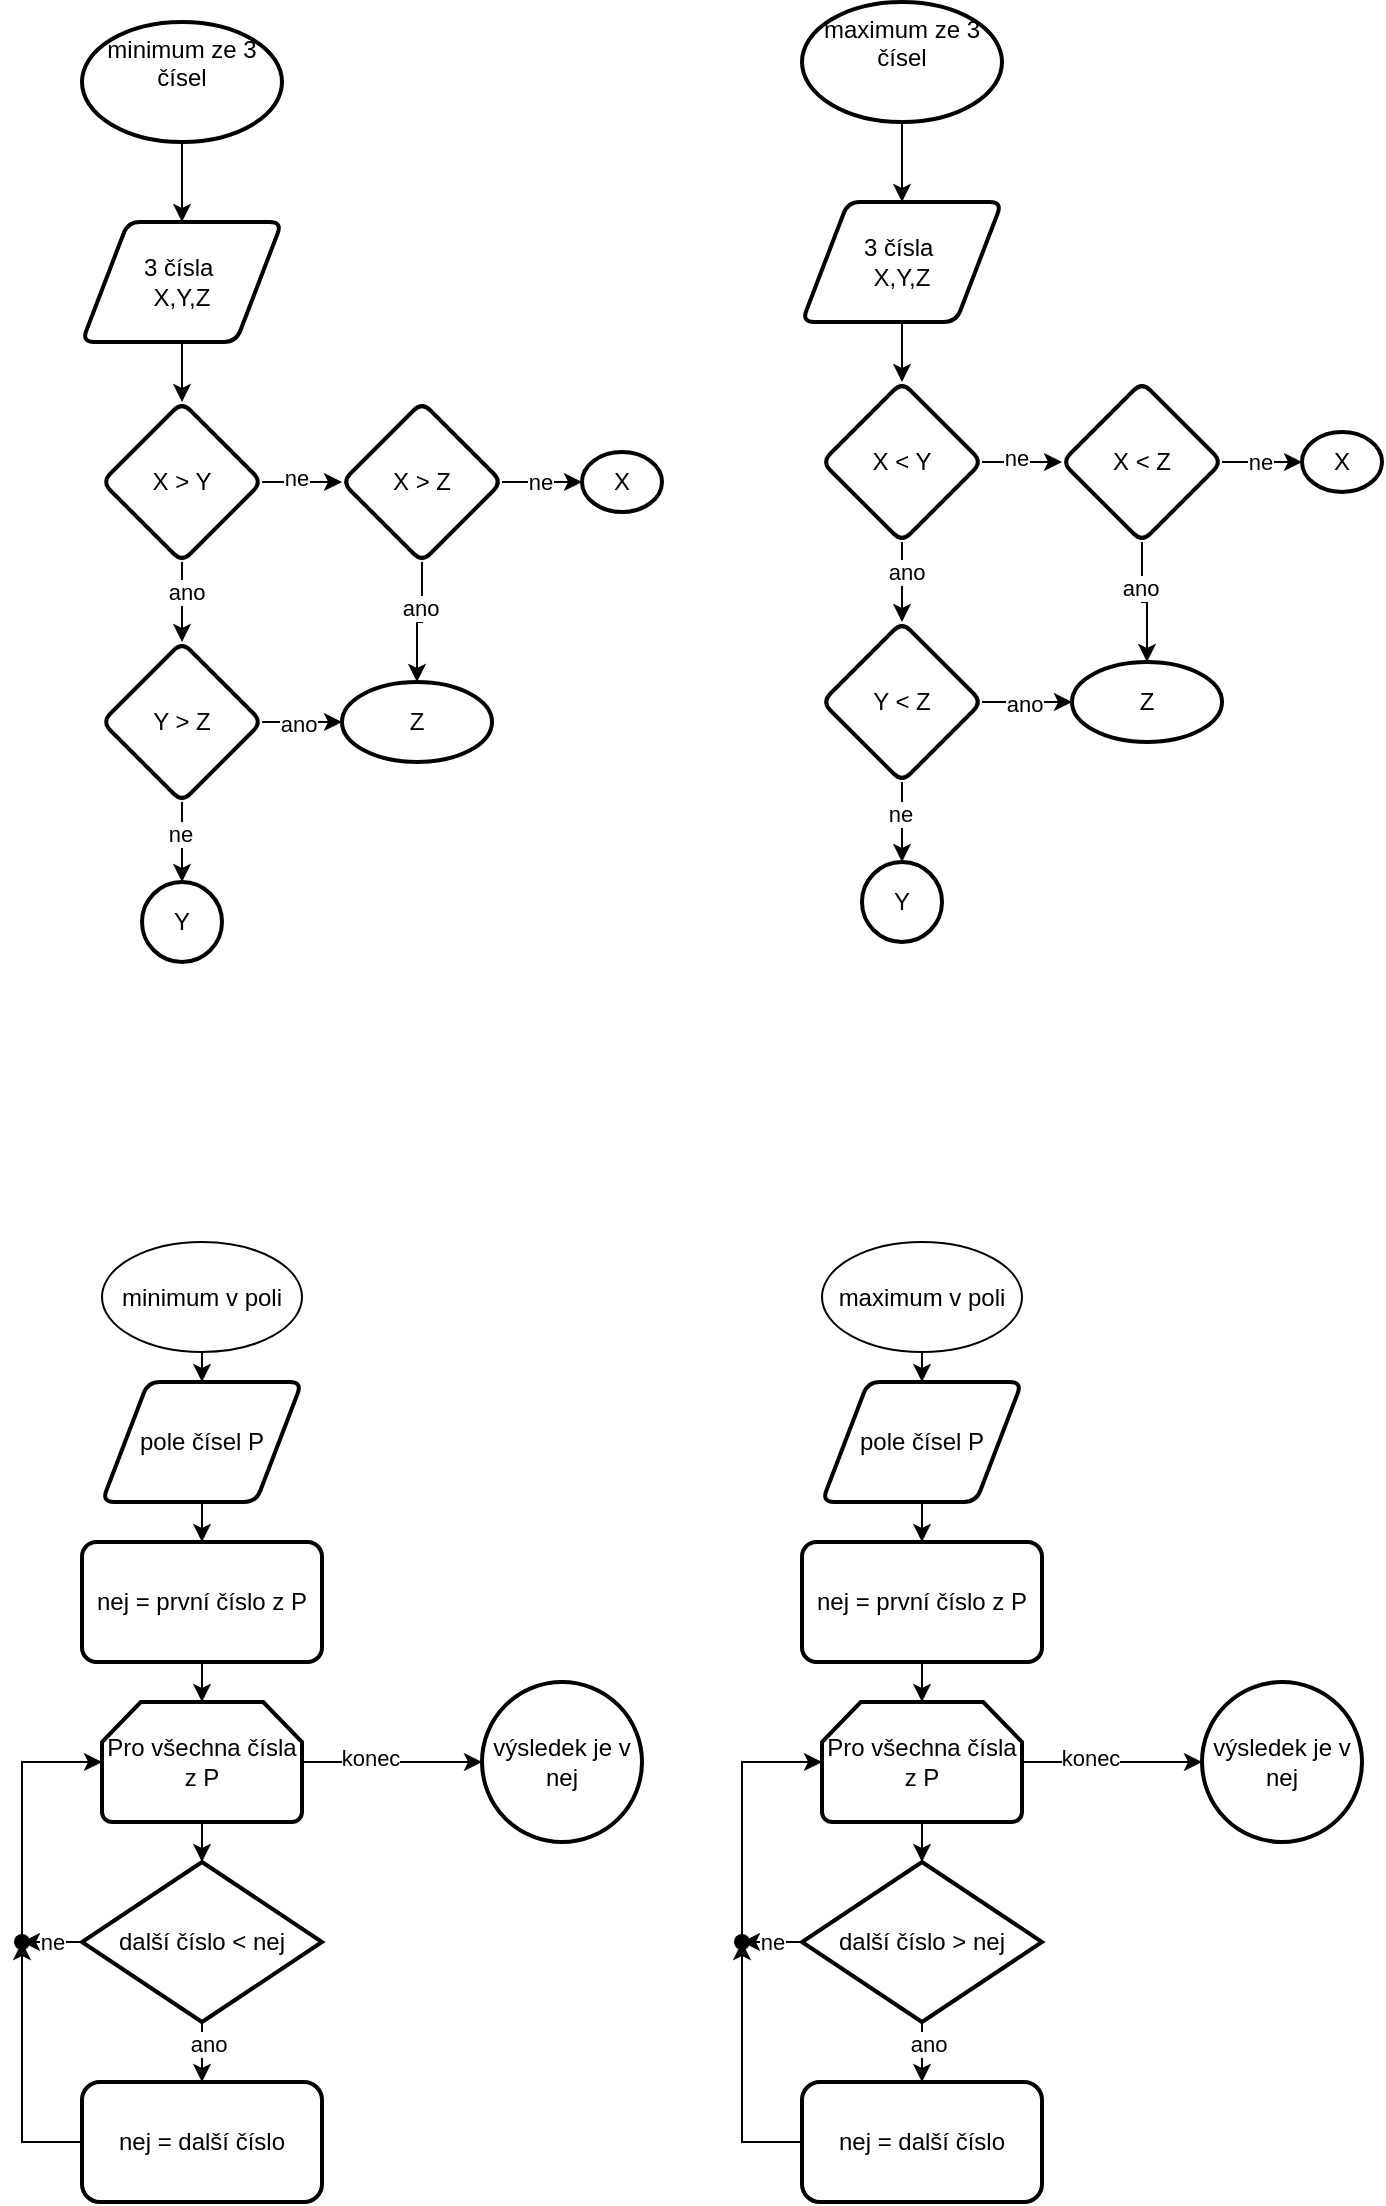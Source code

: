 <mxfile version="22.1.5" type="device">
  <diagram id="C5RBs43oDa-KdzZeNtuy" name="Page-1">
    <mxGraphModel dx="1121" dy="528" grid="1" gridSize="10" guides="1" tooltips="1" connect="1" arrows="1" fold="1" page="1" pageScale="1" pageWidth="827" pageHeight="1169" math="0" shadow="0">
      <root>
        <mxCell id="WIyWlLk6GJQsqaUBKTNV-0" />
        <mxCell id="WIyWlLk6GJQsqaUBKTNV-1" parent="WIyWlLk6GJQsqaUBKTNV-0" />
        <mxCell id="EGvyy3Lo6LBRKcF2sGLg-6" value="" style="edgeStyle=orthogonalEdgeStyle;rounded=0;orthogonalLoop=1;jettySize=auto;html=1;" parent="WIyWlLk6GJQsqaUBKTNV-1" source="EGvyy3Lo6LBRKcF2sGLg-2" target="EGvyy3Lo6LBRKcF2sGLg-5" edge="1">
          <mxGeometry relative="1" as="geometry" />
        </mxCell>
        <mxCell id="EGvyy3Lo6LBRKcF2sGLg-2" value="3 čísla&amp;nbsp;&lt;br&gt;X,Y,Z" style="shape=parallelogram;html=1;strokeWidth=2;perimeter=parallelogramPerimeter;whiteSpace=wrap;rounded=1;arcSize=12;size=0.23;" parent="WIyWlLk6GJQsqaUBKTNV-1" vertex="1">
          <mxGeometry x="40" y="140" width="100" height="60" as="geometry" />
        </mxCell>
        <mxCell id="EGvyy3Lo6LBRKcF2sGLg-4" value="" style="edgeStyle=orthogonalEdgeStyle;rounded=0;orthogonalLoop=1;jettySize=auto;html=1;" parent="WIyWlLk6GJQsqaUBKTNV-1" source="EGvyy3Lo6LBRKcF2sGLg-3" target="EGvyy3Lo6LBRKcF2sGLg-2" edge="1">
          <mxGeometry relative="1" as="geometry" />
        </mxCell>
        <mxCell id="EGvyy3Lo6LBRKcF2sGLg-3" value="minimum ze 3 čísel" style="strokeWidth=2;html=1;shape=mxgraph.flowchart.start_2;whiteSpace=wrap;verticalAlign=top;" parent="WIyWlLk6GJQsqaUBKTNV-1" vertex="1">
          <mxGeometry x="40" y="40" width="100" height="60" as="geometry" />
        </mxCell>
        <mxCell id="EGvyy3Lo6LBRKcF2sGLg-8" value="" style="edgeStyle=orthogonalEdgeStyle;rounded=0;orthogonalLoop=1;jettySize=auto;html=1;" parent="WIyWlLk6GJQsqaUBKTNV-1" source="EGvyy3Lo6LBRKcF2sGLg-5" target="EGvyy3Lo6LBRKcF2sGLg-7" edge="1">
          <mxGeometry relative="1" as="geometry" />
        </mxCell>
        <mxCell id="EGvyy3Lo6LBRKcF2sGLg-12" value="ano" style="edgeLabel;html=1;align=center;verticalAlign=middle;resizable=0;points=[];" parent="EGvyy3Lo6LBRKcF2sGLg-8" vertex="1" connectable="0">
          <mxGeometry x="-0.25" y="2" relative="1" as="geometry">
            <mxPoint as="offset" />
          </mxGeometry>
        </mxCell>
        <mxCell id="EGvyy3Lo6LBRKcF2sGLg-17" value="" style="edgeStyle=orthogonalEdgeStyle;rounded=0;orthogonalLoop=1;jettySize=auto;html=1;" parent="WIyWlLk6GJQsqaUBKTNV-1" source="EGvyy3Lo6LBRKcF2sGLg-5" target="EGvyy3Lo6LBRKcF2sGLg-16" edge="1">
          <mxGeometry relative="1" as="geometry" />
        </mxCell>
        <mxCell id="EGvyy3Lo6LBRKcF2sGLg-33" value="ne" style="edgeLabel;html=1;align=center;verticalAlign=middle;resizable=0;points=[];" parent="EGvyy3Lo6LBRKcF2sGLg-17" vertex="1" connectable="0">
          <mxGeometry x="-0.144" y="2" relative="1" as="geometry">
            <mxPoint as="offset" />
          </mxGeometry>
        </mxCell>
        <mxCell id="EGvyy3Lo6LBRKcF2sGLg-5" value="X &amp;gt; Y" style="rhombus;whiteSpace=wrap;html=1;strokeWidth=2;rounded=1;arcSize=12;" parent="WIyWlLk6GJQsqaUBKTNV-1" vertex="1">
          <mxGeometry x="50" y="230" width="80" height="80" as="geometry" />
        </mxCell>
        <mxCell id="EGvyy3Lo6LBRKcF2sGLg-10" value="" style="edgeStyle=orthogonalEdgeStyle;rounded=0;orthogonalLoop=1;jettySize=auto;html=1;" parent="WIyWlLk6GJQsqaUBKTNV-1" source="EGvyy3Lo6LBRKcF2sGLg-7" target="EGvyy3Lo6LBRKcF2sGLg-9" edge="1">
          <mxGeometry relative="1" as="geometry" />
        </mxCell>
        <mxCell id="EGvyy3Lo6LBRKcF2sGLg-11" value="ano" style="edgeLabel;html=1;align=center;verticalAlign=middle;resizable=0;points=[];" parent="EGvyy3Lo6LBRKcF2sGLg-10" vertex="1" connectable="0">
          <mxGeometry x="-0.1" y="-1" relative="1" as="geometry">
            <mxPoint as="offset" />
          </mxGeometry>
        </mxCell>
        <mxCell id="EGvyy3Lo6LBRKcF2sGLg-23" value="" style="edgeStyle=orthogonalEdgeStyle;rounded=0;orthogonalLoop=1;jettySize=auto;html=1;" parent="WIyWlLk6GJQsqaUBKTNV-1" source="EGvyy3Lo6LBRKcF2sGLg-7" target="EGvyy3Lo6LBRKcF2sGLg-22" edge="1">
          <mxGeometry relative="1" as="geometry" />
        </mxCell>
        <mxCell id="EGvyy3Lo6LBRKcF2sGLg-24" value="ne" style="edgeLabel;html=1;align=center;verticalAlign=middle;resizable=0;points=[];" parent="EGvyy3Lo6LBRKcF2sGLg-23" vertex="1" connectable="0">
          <mxGeometry x="-0.219" y="-1" relative="1" as="geometry">
            <mxPoint as="offset" />
          </mxGeometry>
        </mxCell>
        <mxCell id="EGvyy3Lo6LBRKcF2sGLg-7" value="Y &amp;gt; Z" style="rhombus;whiteSpace=wrap;html=1;strokeWidth=2;rounded=1;arcSize=12;" parent="WIyWlLk6GJQsqaUBKTNV-1" vertex="1">
          <mxGeometry x="50" y="350" width="80" height="80" as="geometry" />
        </mxCell>
        <mxCell id="EGvyy3Lo6LBRKcF2sGLg-9" value="Z" style="ellipse;whiteSpace=wrap;html=1;strokeWidth=2;rounded=1;arcSize=12;" parent="WIyWlLk6GJQsqaUBKTNV-1" vertex="1">
          <mxGeometry x="170" y="370" width="75" height="40" as="geometry" />
        </mxCell>
        <mxCell id="EGvyy3Lo6LBRKcF2sGLg-20" value="" style="edgeStyle=orthogonalEdgeStyle;rounded=0;orthogonalLoop=1;jettySize=auto;html=1;" parent="WIyWlLk6GJQsqaUBKTNV-1" source="EGvyy3Lo6LBRKcF2sGLg-16" target="EGvyy3Lo6LBRKcF2sGLg-9" edge="1">
          <mxGeometry relative="1" as="geometry">
            <mxPoint x="290" y="270.0" as="targetPoint" />
          </mxGeometry>
        </mxCell>
        <mxCell id="EGvyy3Lo6LBRKcF2sGLg-34" value="ano" style="edgeLabel;html=1;align=center;verticalAlign=middle;resizable=0;points=[];" parent="EGvyy3Lo6LBRKcF2sGLg-20" vertex="1" connectable="0">
          <mxGeometry x="-0.259" y="-1" relative="1" as="geometry">
            <mxPoint as="offset" />
          </mxGeometry>
        </mxCell>
        <mxCell id="EGvyy3Lo6LBRKcF2sGLg-26" value="" style="edgeStyle=orthogonalEdgeStyle;rounded=0;orthogonalLoop=1;jettySize=auto;html=1;" parent="WIyWlLk6GJQsqaUBKTNV-1" source="EGvyy3Lo6LBRKcF2sGLg-16" target="EGvyy3Lo6LBRKcF2sGLg-25" edge="1">
          <mxGeometry relative="1" as="geometry" />
        </mxCell>
        <mxCell id="EGvyy3Lo6LBRKcF2sGLg-27" value="ne" style="edgeLabel;html=1;align=center;verticalAlign=middle;resizable=0;points=[];" parent="EGvyy3Lo6LBRKcF2sGLg-26" vertex="1" connectable="0">
          <mxGeometry x="-0.06" relative="1" as="geometry">
            <mxPoint as="offset" />
          </mxGeometry>
        </mxCell>
        <mxCell id="EGvyy3Lo6LBRKcF2sGLg-16" value="X &amp;gt; Z" style="rhombus;whiteSpace=wrap;html=1;strokeWidth=2;rounded=1;arcSize=12;" parent="WIyWlLk6GJQsqaUBKTNV-1" vertex="1">
          <mxGeometry x="170" y="230" width="80" height="80" as="geometry" />
        </mxCell>
        <mxCell id="EGvyy3Lo6LBRKcF2sGLg-22" value="Y" style="ellipse;whiteSpace=wrap;html=1;strokeWidth=2;rounded=1;arcSize=12;" parent="WIyWlLk6GJQsqaUBKTNV-1" vertex="1">
          <mxGeometry x="70" y="470" width="40" height="40" as="geometry" />
        </mxCell>
        <mxCell id="EGvyy3Lo6LBRKcF2sGLg-25" value="X" style="ellipse;whiteSpace=wrap;html=1;strokeWidth=2;rounded=1;arcSize=12;" parent="WIyWlLk6GJQsqaUBKTNV-1" vertex="1">
          <mxGeometry x="290" y="255" width="40" height="30" as="geometry" />
        </mxCell>
        <mxCell id="EGvyy3Lo6LBRKcF2sGLg-35" value="" style="edgeStyle=orthogonalEdgeStyle;rounded=0;orthogonalLoop=1;jettySize=auto;html=1;" parent="WIyWlLk6GJQsqaUBKTNV-1" source="EGvyy3Lo6LBRKcF2sGLg-36" target="EGvyy3Lo6LBRKcF2sGLg-43" edge="1">
          <mxGeometry relative="1" as="geometry" />
        </mxCell>
        <mxCell id="EGvyy3Lo6LBRKcF2sGLg-36" value="3 čísla&amp;nbsp;&lt;br&gt;X,Y,Z" style="shape=parallelogram;html=1;strokeWidth=2;perimeter=parallelogramPerimeter;whiteSpace=wrap;rounded=1;arcSize=12;size=0.23;" parent="WIyWlLk6GJQsqaUBKTNV-1" vertex="1">
          <mxGeometry x="400" y="130" width="100" height="60" as="geometry" />
        </mxCell>
        <mxCell id="EGvyy3Lo6LBRKcF2sGLg-37" value="" style="edgeStyle=orthogonalEdgeStyle;rounded=0;orthogonalLoop=1;jettySize=auto;html=1;" parent="WIyWlLk6GJQsqaUBKTNV-1" source="EGvyy3Lo6LBRKcF2sGLg-38" target="EGvyy3Lo6LBRKcF2sGLg-36" edge="1">
          <mxGeometry relative="1" as="geometry" />
        </mxCell>
        <mxCell id="EGvyy3Lo6LBRKcF2sGLg-38" value="maximum ze 3 čísel" style="strokeWidth=2;html=1;shape=mxgraph.flowchart.start_2;whiteSpace=wrap;verticalAlign=top;" parent="WIyWlLk6GJQsqaUBKTNV-1" vertex="1">
          <mxGeometry x="400" y="30" width="100" height="60" as="geometry" />
        </mxCell>
        <mxCell id="EGvyy3Lo6LBRKcF2sGLg-39" value="" style="edgeStyle=orthogonalEdgeStyle;rounded=0;orthogonalLoop=1;jettySize=auto;html=1;" parent="WIyWlLk6GJQsqaUBKTNV-1" source="EGvyy3Lo6LBRKcF2sGLg-43" target="EGvyy3Lo6LBRKcF2sGLg-48" edge="1">
          <mxGeometry relative="1" as="geometry" />
        </mxCell>
        <mxCell id="EGvyy3Lo6LBRKcF2sGLg-40" value="ano" style="edgeLabel;html=1;align=center;verticalAlign=middle;resizable=0;points=[];" parent="EGvyy3Lo6LBRKcF2sGLg-39" vertex="1" connectable="0">
          <mxGeometry x="-0.25" y="2" relative="1" as="geometry">
            <mxPoint as="offset" />
          </mxGeometry>
        </mxCell>
        <mxCell id="EGvyy3Lo6LBRKcF2sGLg-41" value="" style="edgeStyle=orthogonalEdgeStyle;rounded=0;orthogonalLoop=1;jettySize=auto;html=1;" parent="WIyWlLk6GJQsqaUBKTNV-1" source="EGvyy3Lo6LBRKcF2sGLg-43" target="EGvyy3Lo6LBRKcF2sGLg-54" edge="1">
          <mxGeometry relative="1" as="geometry" />
        </mxCell>
        <mxCell id="EGvyy3Lo6LBRKcF2sGLg-42" value="ne" style="edgeLabel;html=1;align=center;verticalAlign=middle;resizable=0;points=[];" parent="EGvyy3Lo6LBRKcF2sGLg-41" vertex="1" connectable="0">
          <mxGeometry x="-0.144" y="2" relative="1" as="geometry">
            <mxPoint as="offset" />
          </mxGeometry>
        </mxCell>
        <mxCell id="EGvyy3Lo6LBRKcF2sGLg-43" value="X &amp;lt; Y" style="rhombus;whiteSpace=wrap;html=1;strokeWidth=2;rounded=1;arcSize=12;" parent="WIyWlLk6GJQsqaUBKTNV-1" vertex="1">
          <mxGeometry x="410" y="220" width="80" height="80" as="geometry" />
        </mxCell>
        <mxCell id="EGvyy3Lo6LBRKcF2sGLg-44" value="" style="edgeStyle=orthogonalEdgeStyle;rounded=0;orthogonalLoop=1;jettySize=auto;html=1;" parent="WIyWlLk6GJQsqaUBKTNV-1" source="EGvyy3Lo6LBRKcF2sGLg-48" target="EGvyy3Lo6LBRKcF2sGLg-49" edge="1">
          <mxGeometry relative="1" as="geometry" />
        </mxCell>
        <mxCell id="EGvyy3Lo6LBRKcF2sGLg-45" value="ano" style="edgeLabel;html=1;align=center;verticalAlign=middle;resizable=0;points=[];" parent="EGvyy3Lo6LBRKcF2sGLg-44" vertex="1" connectable="0">
          <mxGeometry x="-0.1" y="-1" relative="1" as="geometry">
            <mxPoint as="offset" />
          </mxGeometry>
        </mxCell>
        <mxCell id="EGvyy3Lo6LBRKcF2sGLg-46" value="" style="edgeStyle=orthogonalEdgeStyle;rounded=0;orthogonalLoop=1;jettySize=auto;html=1;" parent="WIyWlLk6GJQsqaUBKTNV-1" source="EGvyy3Lo6LBRKcF2sGLg-48" target="EGvyy3Lo6LBRKcF2sGLg-56" edge="1">
          <mxGeometry relative="1" as="geometry" />
        </mxCell>
        <mxCell id="EGvyy3Lo6LBRKcF2sGLg-47" value="ne" style="edgeLabel;html=1;align=center;verticalAlign=middle;resizable=0;points=[];" parent="EGvyy3Lo6LBRKcF2sGLg-46" vertex="1" connectable="0">
          <mxGeometry x="-0.219" y="-1" relative="1" as="geometry">
            <mxPoint as="offset" />
          </mxGeometry>
        </mxCell>
        <mxCell id="EGvyy3Lo6LBRKcF2sGLg-48" value="Y &amp;lt; Z" style="rhombus;whiteSpace=wrap;html=1;strokeWidth=2;rounded=1;arcSize=12;" parent="WIyWlLk6GJQsqaUBKTNV-1" vertex="1">
          <mxGeometry x="410" y="340" width="80" height="80" as="geometry" />
        </mxCell>
        <mxCell id="EGvyy3Lo6LBRKcF2sGLg-49" value="Z" style="ellipse;whiteSpace=wrap;html=1;strokeWidth=2;rounded=1;arcSize=12;" parent="WIyWlLk6GJQsqaUBKTNV-1" vertex="1">
          <mxGeometry x="535" y="360" width="75" height="40" as="geometry" />
        </mxCell>
        <mxCell id="EGvyy3Lo6LBRKcF2sGLg-50" value="" style="edgeStyle=orthogonalEdgeStyle;rounded=0;orthogonalLoop=1;jettySize=auto;html=1;" parent="WIyWlLk6GJQsqaUBKTNV-1" source="EGvyy3Lo6LBRKcF2sGLg-54" target="EGvyy3Lo6LBRKcF2sGLg-49" edge="1">
          <mxGeometry relative="1" as="geometry">
            <mxPoint x="670" y="320.0" as="targetPoint" />
          </mxGeometry>
        </mxCell>
        <mxCell id="EGvyy3Lo6LBRKcF2sGLg-51" value="ano" style="edgeLabel;html=1;align=center;verticalAlign=middle;resizable=0;points=[];" parent="EGvyy3Lo6LBRKcF2sGLg-50" vertex="1" connectable="0">
          <mxGeometry x="-0.259" y="-1" relative="1" as="geometry">
            <mxPoint as="offset" />
          </mxGeometry>
        </mxCell>
        <mxCell id="EGvyy3Lo6LBRKcF2sGLg-52" value="" style="edgeStyle=orthogonalEdgeStyle;rounded=0;orthogonalLoop=1;jettySize=auto;html=1;" parent="WIyWlLk6GJQsqaUBKTNV-1" source="EGvyy3Lo6LBRKcF2sGLg-54" target="EGvyy3Lo6LBRKcF2sGLg-57" edge="1">
          <mxGeometry relative="1" as="geometry" />
        </mxCell>
        <mxCell id="EGvyy3Lo6LBRKcF2sGLg-53" value="ne" style="edgeLabel;html=1;align=center;verticalAlign=middle;resizable=0;points=[];" parent="EGvyy3Lo6LBRKcF2sGLg-52" vertex="1" connectable="0">
          <mxGeometry x="-0.06" relative="1" as="geometry">
            <mxPoint as="offset" />
          </mxGeometry>
        </mxCell>
        <mxCell id="EGvyy3Lo6LBRKcF2sGLg-54" value="X &amp;lt; Z" style="rhombus;whiteSpace=wrap;html=1;strokeWidth=2;rounded=1;arcSize=12;" parent="WIyWlLk6GJQsqaUBKTNV-1" vertex="1">
          <mxGeometry x="530" y="220" width="80" height="80" as="geometry" />
        </mxCell>
        <mxCell id="EGvyy3Lo6LBRKcF2sGLg-56" value="Y" style="ellipse;whiteSpace=wrap;html=1;strokeWidth=2;rounded=1;arcSize=12;" parent="WIyWlLk6GJQsqaUBKTNV-1" vertex="1">
          <mxGeometry x="430" y="460" width="40" height="40" as="geometry" />
        </mxCell>
        <mxCell id="EGvyy3Lo6LBRKcF2sGLg-57" value="X" style="ellipse;whiteSpace=wrap;html=1;strokeWidth=2;rounded=1;arcSize=12;" parent="WIyWlLk6GJQsqaUBKTNV-1" vertex="1">
          <mxGeometry x="650" y="245" width="40" height="30" as="geometry" />
        </mxCell>
        <mxCell id="SavPKcp1R8ZZV-Pyo-wP-4" value="" style="edgeStyle=orthogonalEdgeStyle;rounded=0;orthogonalLoop=1;jettySize=auto;html=1;" edge="1" parent="WIyWlLk6GJQsqaUBKTNV-1" source="SavPKcp1R8ZZV-Pyo-wP-0" target="SavPKcp1R8ZZV-Pyo-wP-1">
          <mxGeometry relative="1" as="geometry" />
        </mxCell>
        <mxCell id="SavPKcp1R8ZZV-Pyo-wP-0" value="minimum v poli" style="ellipse;whiteSpace=wrap;html=1;" vertex="1" parent="WIyWlLk6GJQsqaUBKTNV-1">
          <mxGeometry x="50" y="650" width="100" height="55" as="geometry" />
        </mxCell>
        <mxCell id="SavPKcp1R8ZZV-Pyo-wP-8" value="" style="edgeStyle=orthogonalEdgeStyle;rounded=0;orthogonalLoop=1;jettySize=auto;html=1;" edge="1" parent="WIyWlLk6GJQsqaUBKTNV-1" source="SavPKcp1R8ZZV-Pyo-wP-1" target="SavPKcp1R8ZZV-Pyo-wP-7">
          <mxGeometry relative="1" as="geometry" />
        </mxCell>
        <mxCell id="SavPKcp1R8ZZV-Pyo-wP-1" value="pole čísel P" style="shape=parallelogram;html=1;strokeWidth=2;perimeter=parallelogramPerimeter;whiteSpace=wrap;rounded=1;arcSize=12;size=0.23;" vertex="1" parent="WIyWlLk6GJQsqaUBKTNV-1">
          <mxGeometry x="50" y="720" width="100" height="60" as="geometry" />
        </mxCell>
        <mxCell id="SavPKcp1R8ZZV-Pyo-wP-11" value="" style="edgeStyle=orthogonalEdgeStyle;rounded=0;orthogonalLoop=1;jettySize=auto;html=1;" edge="1" parent="WIyWlLk6GJQsqaUBKTNV-1" source="SavPKcp1R8ZZV-Pyo-wP-7" target="SavPKcp1R8ZZV-Pyo-wP-9">
          <mxGeometry relative="1" as="geometry" />
        </mxCell>
        <mxCell id="SavPKcp1R8ZZV-Pyo-wP-7" value="nej = první číslo z P" style="rounded=1;whiteSpace=wrap;html=1;strokeWidth=2;arcSize=12;" vertex="1" parent="WIyWlLk6GJQsqaUBKTNV-1">
          <mxGeometry x="40" y="800" width="120" height="60" as="geometry" />
        </mxCell>
        <mxCell id="SavPKcp1R8ZZV-Pyo-wP-13" value="" style="edgeStyle=orthogonalEdgeStyle;rounded=0;orthogonalLoop=1;jettySize=auto;html=1;" edge="1" parent="WIyWlLk6GJQsqaUBKTNV-1" source="SavPKcp1R8ZZV-Pyo-wP-9" target="SavPKcp1R8ZZV-Pyo-wP-12">
          <mxGeometry relative="1" as="geometry" />
        </mxCell>
        <mxCell id="SavPKcp1R8ZZV-Pyo-wP-24" value="" style="edgeStyle=orthogonalEdgeStyle;rounded=0;orthogonalLoop=1;jettySize=auto;html=1;" edge="1" parent="WIyWlLk6GJQsqaUBKTNV-1" source="SavPKcp1R8ZZV-Pyo-wP-9" target="SavPKcp1R8ZZV-Pyo-wP-23">
          <mxGeometry relative="1" as="geometry" />
        </mxCell>
        <mxCell id="SavPKcp1R8ZZV-Pyo-wP-25" value="konec" style="edgeLabel;html=1;align=center;verticalAlign=middle;resizable=0;points=[];" vertex="1" connectable="0" parent="SavPKcp1R8ZZV-Pyo-wP-24">
          <mxGeometry x="-0.257" y="2" relative="1" as="geometry">
            <mxPoint as="offset" />
          </mxGeometry>
        </mxCell>
        <mxCell id="SavPKcp1R8ZZV-Pyo-wP-9" value="Pro všechna čísla z P" style="strokeWidth=2;html=1;shape=mxgraph.flowchart.loop_limit;whiteSpace=wrap;" vertex="1" parent="WIyWlLk6GJQsqaUBKTNV-1">
          <mxGeometry x="50" y="880" width="100" height="60" as="geometry" />
        </mxCell>
        <mxCell id="SavPKcp1R8ZZV-Pyo-wP-15" value="" style="edgeStyle=orthogonalEdgeStyle;rounded=0;orthogonalLoop=1;jettySize=auto;html=1;" edge="1" parent="WIyWlLk6GJQsqaUBKTNV-1" source="SavPKcp1R8ZZV-Pyo-wP-12" target="SavPKcp1R8ZZV-Pyo-wP-14">
          <mxGeometry relative="1" as="geometry" />
        </mxCell>
        <mxCell id="SavPKcp1R8ZZV-Pyo-wP-18" value="ano" style="edgeLabel;html=1;align=center;verticalAlign=middle;resizable=0;points=[];" vertex="1" connectable="0" parent="SavPKcp1R8ZZV-Pyo-wP-15">
          <mxGeometry x="0.178" y="-3" relative="1" as="geometry">
            <mxPoint as="offset" />
          </mxGeometry>
        </mxCell>
        <mxCell id="SavPKcp1R8ZZV-Pyo-wP-17" style="edgeStyle=orthogonalEdgeStyle;rounded=0;orthogonalLoop=1;jettySize=auto;html=1;entryX=0.2;entryY=0.45;entryDx=0;entryDy=0;entryPerimeter=0;" edge="1" parent="WIyWlLk6GJQsqaUBKTNV-1" source="SavPKcp1R8ZZV-Pyo-wP-12" target="SavPKcp1R8ZZV-Pyo-wP-20">
          <mxGeometry relative="1" as="geometry">
            <mxPoint x="220" y="1090" as="targetPoint" />
          </mxGeometry>
        </mxCell>
        <mxCell id="SavPKcp1R8ZZV-Pyo-wP-19" value="ne" style="edgeLabel;html=1;align=center;verticalAlign=middle;resizable=0;points=[];" vertex="1" connectable="0" parent="SavPKcp1R8ZZV-Pyo-wP-17">
          <mxGeometry x="-0.306" relative="1" as="geometry">
            <mxPoint as="offset" />
          </mxGeometry>
        </mxCell>
        <mxCell id="SavPKcp1R8ZZV-Pyo-wP-12" value="další číslo &amp;lt; nej" style="rhombus;whiteSpace=wrap;html=1;strokeWidth=2;" vertex="1" parent="WIyWlLk6GJQsqaUBKTNV-1">
          <mxGeometry x="40" y="960" width="120" height="80" as="geometry" />
        </mxCell>
        <mxCell id="SavPKcp1R8ZZV-Pyo-wP-21" value="" style="edgeStyle=orthogonalEdgeStyle;rounded=0;orthogonalLoop=1;jettySize=auto;html=1;" edge="1" parent="WIyWlLk6GJQsqaUBKTNV-1" source="SavPKcp1R8ZZV-Pyo-wP-14" target="SavPKcp1R8ZZV-Pyo-wP-20">
          <mxGeometry relative="1" as="geometry" />
        </mxCell>
        <mxCell id="SavPKcp1R8ZZV-Pyo-wP-14" value="nej = další číslo" style="rounded=1;whiteSpace=wrap;html=1;strokeWidth=2;" vertex="1" parent="WIyWlLk6GJQsqaUBKTNV-1">
          <mxGeometry x="40" y="1070" width="120" height="60" as="geometry" />
        </mxCell>
        <mxCell id="SavPKcp1R8ZZV-Pyo-wP-22" style="edgeStyle=orthogonalEdgeStyle;rounded=0;orthogonalLoop=1;jettySize=auto;html=1;" edge="1" parent="WIyWlLk6GJQsqaUBKTNV-1" source="SavPKcp1R8ZZV-Pyo-wP-20" target="SavPKcp1R8ZZV-Pyo-wP-9">
          <mxGeometry relative="1" as="geometry">
            <Array as="points">
              <mxPoint x="10" y="910" />
            </Array>
          </mxGeometry>
        </mxCell>
        <mxCell id="SavPKcp1R8ZZV-Pyo-wP-20" value="" style="shape=waypoint;sketch=0;size=6;pointerEvents=1;points=[];fillColor=default;resizable=0;rotatable=0;perimeter=centerPerimeter;snapToPoint=1;rounded=1;strokeWidth=2;" vertex="1" parent="WIyWlLk6GJQsqaUBKTNV-1">
          <mxGeometry y="990" width="20" height="20" as="geometry" />
        </mxCell>
        <mxCell id="SavPKcp1R8ZZV-Pyo-wP-23" value="výsledek je v nej" style="ellipse;whiteSpace=wrap;html=1;strokeWidth=2;" vertex="1" parent="WIyWlLk6GJQsqaUBKTNV-1">
          <mxGeometry x="240" y="870" width="80" height="80" as="geometry" />
        </mxCell>
        <mxCell id="SavPKcp1R8ZZV-Pyo-wP-26" value="" style="edgeStyle=orthogonalEdgeStyle;rounded=0;orthogonalLoop=1;jettySize=auto;html=1;" edge="1" parent="WIyWlLk6GJQsqaUBKTNV-1" source="SavPKcp1R8ZZV-Pyo-wP-27" target="SavPKcp1R8ZZV-Pyo-wP-29">
          <mxGeometry relative="1" as="geometry" />
        </mxCell>
        <mxCell id="SavPKcp1R8ZZV-Pyo-wP-27" value="maximum v poli" style="ellipse;whiteSpace=wrap;html=1;" vertex="1" parent="WIyWlLk6GJQsqaUBKTNV-1">
          <mxGeometry x="410" y="650" width="100" height="55" as="geometry" />
        </mxCell>
        <mxCell id="SavPKcp1R8ZZV-Pyo-wP-28" value="" style="edgeStyle=orthogonalEdgeStyle;rounded=0;orthogonalLoop=1;jettySize=auto;html=1;" edge="1" parent="WIyWlLk6GJQsqaUBKTNV-1" source="SavPKcp1R8ZZV-Pyo-wP-29" target="SavPKcp1R8ZZV-Pyo-wP-31">
          <mxGeometry relative="1" as="geometry" />
        </mxCell>
        <mxCell id="SavPKcp1R8ZZV-Pyo-wP-29" value="pole čísel P" style="shape=parallelogram;html=1;strokeWidth=2;perimeter=parallelogramPerimeter;whiteSpace=wrap;rounded=1;arcSize=12;size=0.23;" vertex="1" parent="WIyWlLk6GJQsqaUBKTNV-1">
          <mxGeometry x="410" y="720" width="100" height="60" as="geometry" />
        </mxCell>
        <mxCell id="SavPKcp1R8ZZV-Pyo-wP-30" value="" style="edgeStyle=orthogonalEdgeStyle;rounded=0;orthogonalLoop=1;jettySize=auto;html=1;" edge="1" parent="WIyWlLk6GJQsqaUBKTNV-1" source="SavPKcp1R8ZZV-Pyo-wP-31" target="SavPKcp1R8ZZV-Pyo-wP-35">
          <mxGeometry relative="1" as="geometry" />
        </mxCell>
        <mxCell id="SavPKcp1R8ZZV-Pyo-wP-31" value="nej = první číslo z P" style="rounded=1;whiteSpace=wrap;html=1;strokeWidth=2;arcSize=12;" vertex="1" parent="WIyWlLk6GJQsqaUBKTNV-1">
          <mxGeometry x="400" y="800" width="120" height="60" as="geometry" />
        </mxCell>
        <mxCell id="SavPKcp1R8ZZV-Pyo-wP-32" value="" style="edgeStyle=orthogonalEdgeStyle;rounded=0;orthogonalLoop=1;jettySize=auto;html=1;" edge="1" parent="WIyWlLk6GJQsqaUBKTNV-1" source="SavPKcp1R8ZZV-Pyo-wP-35" target="SavPKcp1R8ZZV-Pyo-wP-40">
          <mxGeometry relative="1" as="geometry" />
        </mxCell>
        <mxCell id="SavPKcp1R8ZZV-Pyo-wP-33" value="" style="edgeStyle=orthogonalEdgeStyle;rounded=0;orthogonalLoop=1;jettySize=auto;html=1;" edge="1" parent="WIyWlLk6GJQsqaUBKTNV-1" source="SavPKcp1R8ZZV-Pyo-wP-35" target="SavPKcp1R8ZZV-Pyo-wP-45">
          <mxGeometry relative="1" as="geometry" />
        </mxCell>
        <mxCell id="SavPKcp1R8ZZV-Pyo-wP-34" value="konec" style="edgeLabel;html=1;align=center;verticalAlign=middle;resizable=0;points=[];" vertex="1" connectable="0" parent="SavPKcp1R8ZZV-Pyo-wP-33">
          <mxGeometry x="-0.257" y="2" relative="1" as="geometry">
            <mxPoint as="offset" />
          </mxGeometry>
        </mxCell>
        <mxCell id="SavPKcp1R8ZZV-Pyo-wP-35" value="Pro všechna čísla z P" style="strokeWidth=2;html=1;shape=mxgraph.flowchart.loop_limit;whiteSpace=wrap;" vertex="1" parent="WIyWlLk6GJQsqaUBKTNV-1">
          <mxGeometry x="410" y="880" width="100" height="60" as="geometry" />
        </mxCell>
        <mxCell id="SavPKcp1R8ZZV-Pyo-wP-36" value="" style="edgeStyle=orthogonalEdgeStyle;rounded=0;orthogonalLoop=1;jettySize=auto;html=1;" edge="1" parent="WIyWlLk6GJQsqaUBKTNV-1" source="SavPKcp1R8ZZV-Pyo-wP-40" target="SavPKcp1R8ZZV-Pyo-wP-42">
          <mxGeometry relative="1" as="geometry" />
        </mxCell>
        <mxCell id="SavPKcp1R8ZZV-Pyo-wP-37" value="ano" style="edgeLabel;html=1;align=center;verticalAlign=middle;resizable=0;points=[];" vertex="1" connectable="0" parent="SavPKcp1R8ZZV-Pyo-wP-36">
          <mxGeometry x="0.178" y="-3" relative="1" as="geometry">
            <mxPoint as="offset" />
          </mxGeometry>
        </mxCell>
        <mxCell id="SavPKcp1R8ZZV-Pyo-wP-38" style="edgeStyle=orthogonalEdgeStyle;rounded=0;orthogonalLoop=1;jettySize=auto;html=1;entryX=0.2;entryY=0.45;entryDx=0;entryDy=0;entryPerimeter=0;" edge="1" parent="WIyWlLk6GJQsqaUBKTNV-1" source="SavPKcp1R8ZZV-Pyo-wP-40" target="SavPKcp1R8ZZV-Pyo-wP-44">
          <mxGeometry relative="1" as="geometry">
            <mxPoint x="580" y="1090" as="targetPoint" />
          </mxGeometry>
        </mxCell>
        <mxCell id="SavPKcp1R8ZZV-Pyo-wP-39" value="ne" style="edgeLabel;html=1;align=center;verticalAlign=middle;resizable=0;points=[];" vertex="1" connectable="0" parent="SavPKcp1R8ZZV-Pyo-wP-38">
          <mxGeometry x="-0.306" relative="1" as="geometry">
            <mxPoint as="offset" />
          </mxGeometry>
        </mxCell>
        <mxCell id="SavPKcp1R8ZZV-Pyo-wP-40" value="další číslo &amp;gt; nej" style="rhombus;whiteSpace=wrap;html=1;strokeWidth=2;" vertex="1" parent="WIyWlLk6GJQsqaUBKTNV-1">
          <mxGeometry x="400" y="960" width="120" height="80" as="geometry" />
        </mxCell>
        <mxCell id="SavPKcp1R8ZZV-Pyo-wP-41" value="" style="edgeStyle=orthogonalEdgeStyle;rounded=0;orthogonalLoop=1;jettySize=auto;html=1;" edge="1" parent="WIyWlLk6GJQsqaUBKTNV-1" source="SavPKcp1R8ZZV-Pyo-wP-42" target="SavPKcp1R8ZZV-Pyo-wP-44">
          <mxGeometry relative="1" as="geometry" />
        </mxCell>
        <mxCell id="SavPKcp1R8ZZV-Pyo-wP-42" value="nej = další číslo" style="rounded=1;whiteSpace=wrap;html=1;strokeWidth=2;" vertex="1" parent="WIyWlLk6GJQsqaUBKTNV-1">
          <mxGeometry x="400" y="1070" width="120" height="60" as="geometry" />
        </mxCell>
        <mxCell id="SavPKcp1R8ZZV-Pyo-wP-43" style="edgeStyle=orthogonalEdgeStyle;rounded=0;orthogonalLoop=1;jettySize=auto;html=1;" edge="1" parent="WIyWlLk6GJQsqaUBKTNV-1" source="SavPKcp1R8ZZV-Pyo-wP-44" target="SavPKcp1R8ZZV-Pyo-wP-35">
          <mxGeometry relative="1" as="geometry">
            <Array as="points">
              <mxPoint x="370" y="910" />
            </Array>
          </mxGeometry>
        </mxCell>
        <mxCell id="SavPKcp1R8ZZV-Pyo-wP-44" value="" style="shape=waypoint;sketch=0;size=6;pointerEvents=1;points=[];fillColor=default;resizable=0;rotatable=0;perimeter=centerPerimeter;snapToPoint=1;rounded=1;strokeWidth=2;" vertex="1" parent="WIyWlLk6GJQsqaUBKTNV-1">
          <mxGeometry x="360" y="990" width="20" height="20" as="geometry" />
        </mxCell>
        <mxCell id="SavPKcp1R8ZZV-Pyo-wP-45" value="výsledek je v nej" style="ellipse;whiteSpace=wrap;html=1;strokeWidth=2;" vertex="1" parent="WIyWlLk6GJQsqaUBKTNV-1">
          <mxGeometry x="600" y="870" width="80" height="80" as="geometry" />
        </mxCell>
      </root>
    </mxGraphModel>
  </diagram>
</mxfile>
